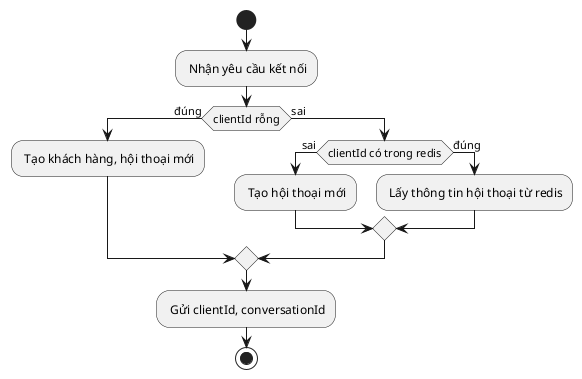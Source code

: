 @startuml
start
: Nhận yêu cầu kết nối;
if (clientId rỗng) then (đúng)
    : Tạo khách hàng, hội thoại mới;
else (sai)
    if(clientId có trong redis) then (sai)
        : Tạo hội thoại mới;
    else (đúng)
        : Lấy thông tin hội thoại từ redis;
    endif
endif
: Gửi clientId, conversationId;
stop
@enduml

